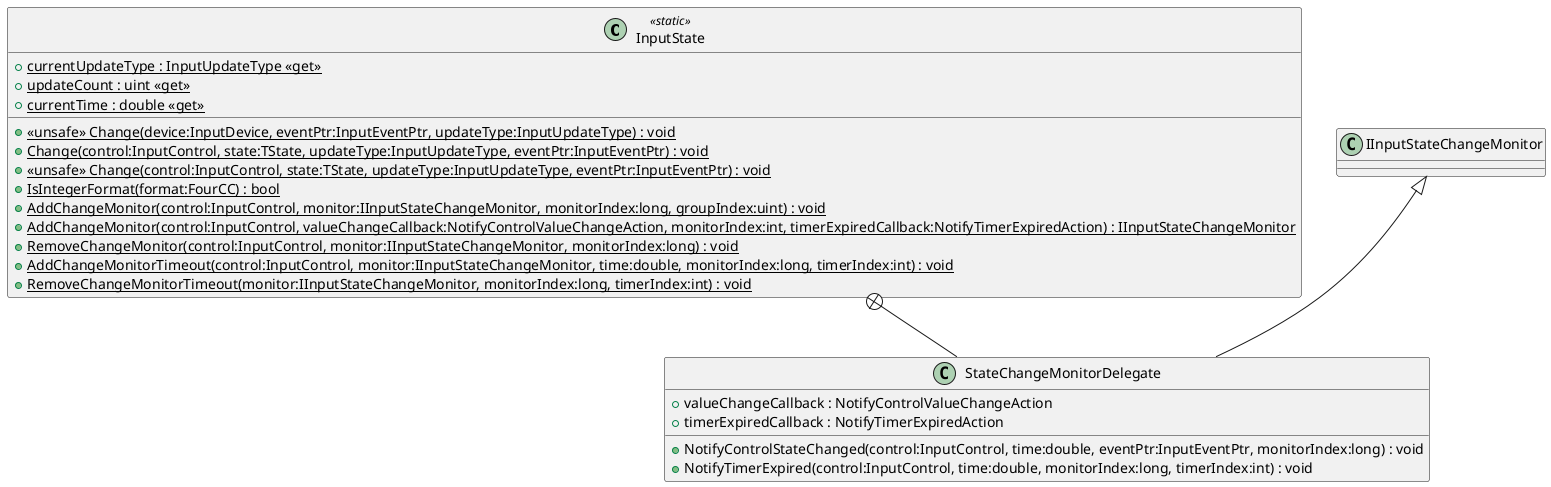 @startuml
class InputState <<static>> {
    + {static} currentUpdateType : InputUpdateType <<get>>
    + {static} updateCount : uint <<get>>
    + {static} currentTime : double <<get>>
    + {static} <<unsafe>> Change(device:InputDevice, eventPtr:InputEventPtr, updateType:InputUpdateType) : void
    + {static} Change(control:InputControl, state:TState, updateType:InputUpdateType, eventPtr:InputEventPtr) : void
    + {static} <<unsafe>> Change(control:InputControl, state:TState, updateType:InputUpdateType, eventPtr:InputEventPtr) : void
    + {static} IsIntegerFormat(format:FourCC) : bool
    + {static} AddChangeMonitor(control:InputControl, monitor:IInputStateChangeMonitor, monitorIndex:long, groupIndex:uint) : void
    + {static} AddChangeMonitor(control:InputControl, valueChangeCallback:NotifyControlValueChangeAction, monitorIndex:int, timerExpiredCallback:NotifyTimerExpiredAction) : IInputStateChangeMonitor
    + {static} RemoveChangeMonitor(control:InputControl, monitor:IInputStateChangeMonitor, monitorIndex:long) : void
    + {static} AddChangeMonitorTimeout(control:InputControl, monitor:IInputStateChangeMonitor, time:double, monitorIndex:long, timerIndex:int) : void
    + {static} RemoveChangeMonitorTimeout(monitor:IInputStateChangeMonitor, monitorIndex:long, timerIndex:int) : void
}
class StateChangeMonitorDelegate {
    + valueChangeCallback : NotifyControlValueChangeAction
    + timerExpiredCallback : NotifyTimerExpiredAction
    + NotifyControlStateChanged(control:InputControl, time:double, eventPtr:InputEventPtr, monitorIndex:long) : void
    + NotifyTimerExpired(control:InputControl, time:double, monitorIndex:long, timerIndex:int) : void
}
InputState +-- StateChangeMonitorDelegate
IInputStateChangeMonitor <|-- StateChangeMonitorDelegate
@enduml

